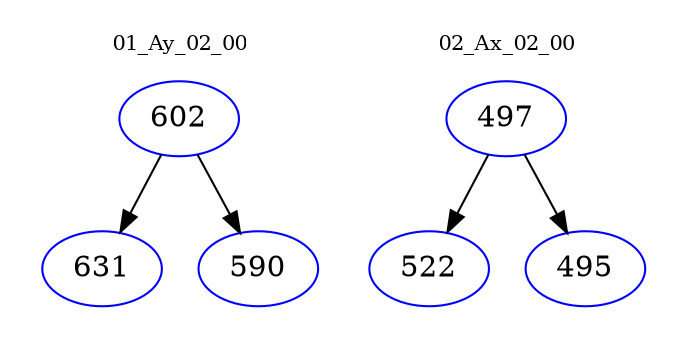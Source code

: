 digraph{
subgraph cluster_0 {
color = white
label = "01_Ay_02_00";
fontsize=10;
T0_602 [label="602", color="blue"]
T0_602 -> T0_631 [color="black"]
T0_631 [label="631", color="blue"]
T0_602 -> T0_590 [color="black"]
T0_590 [label="590", color="blue"]
}
subgraph cluster_1 {
color = white
label = "02_Ax_02_00";
fontsize=10;
T1_497 [label="497", color="blue"]
T1_497 -> T1_522 [color="black"]
T1_522 [label="522", color="blue"]
T1_497 -> T1_495 [color="black"]
T1_495 [label="495", color="blue"]
}
}
